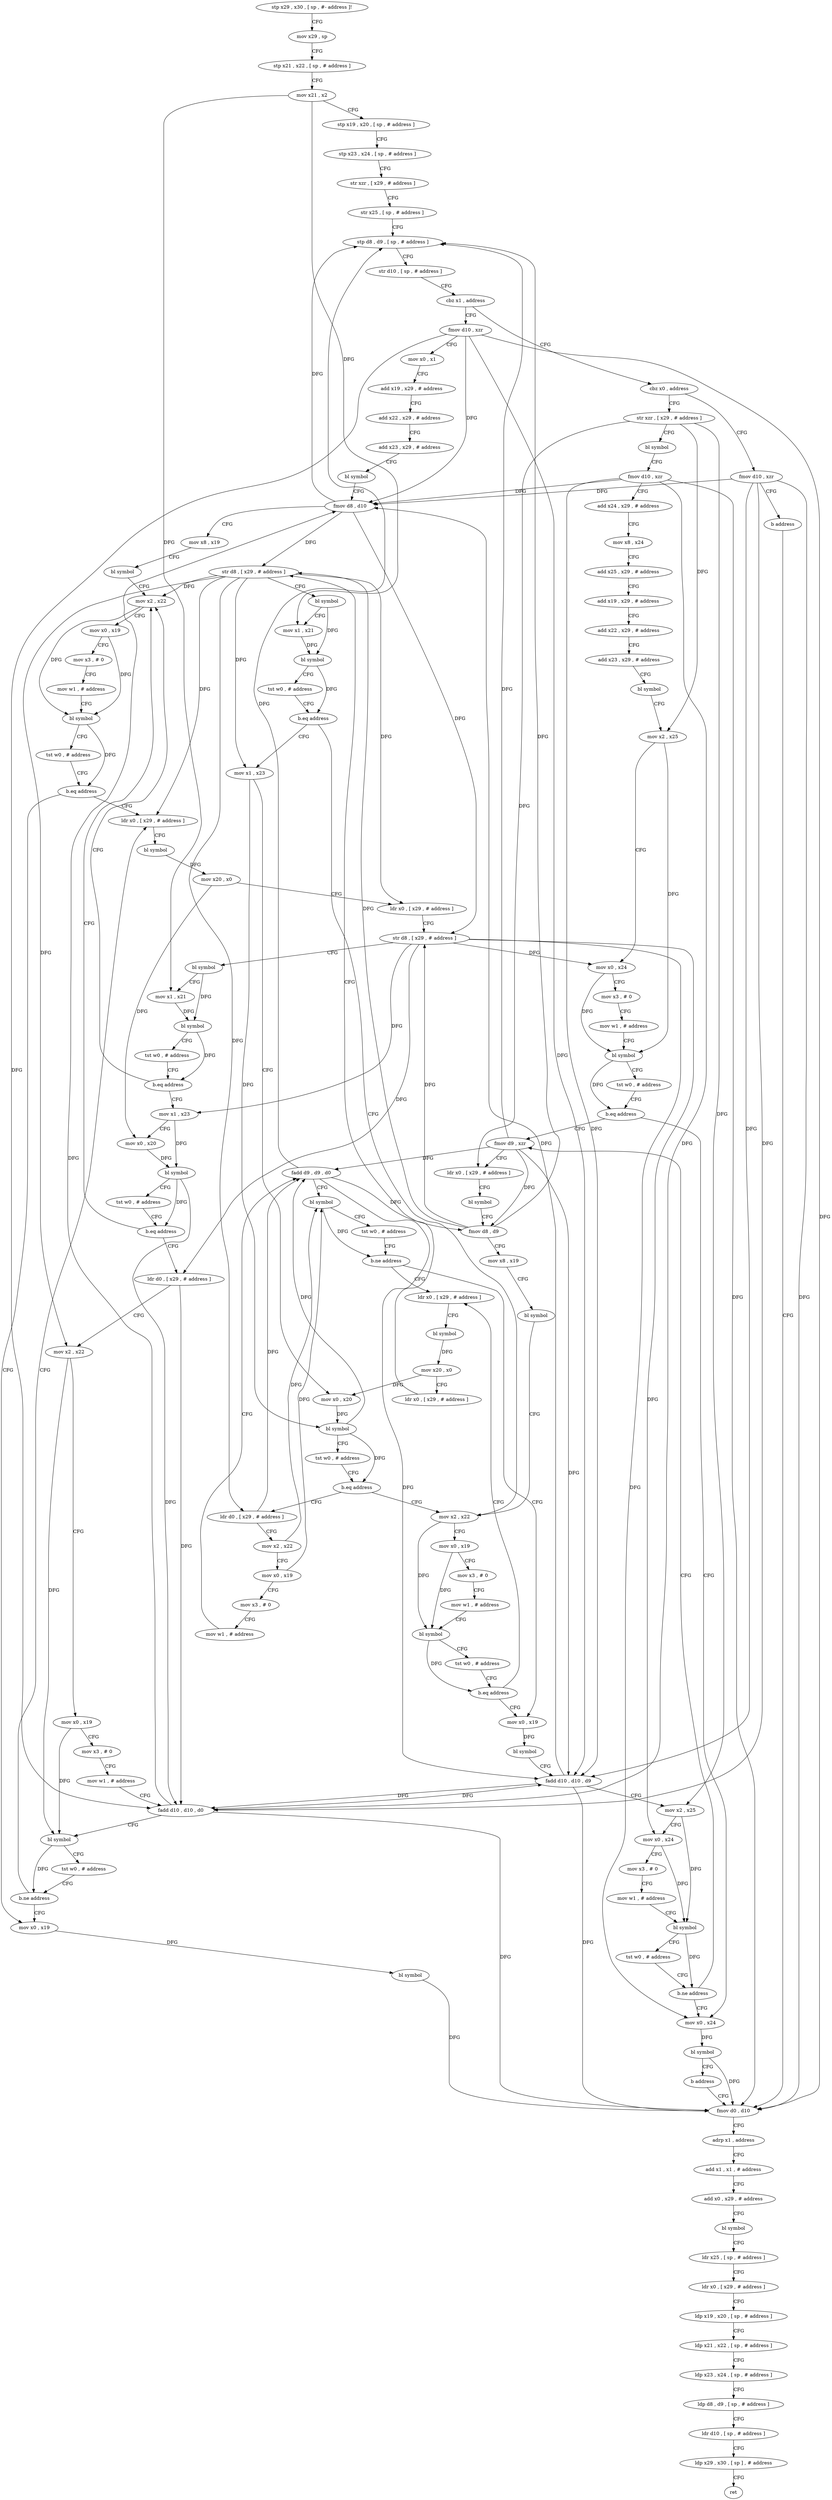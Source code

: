 digraph "func" {
"155248" [label = "stp x29 , x30 , [ sp , #- address ]!" ]
"155252" [label = "mov x29 , sp" ]
"155256" [label = "stp x21 , x22 , [ sp , # address ]" ]
"155260" [label = "mov x21 , x2" ]
"155264" [label = "stp x19 , x20 , [ sp , # address ]" ]
"155268" [label = "stp x23 , x24 , [ sp , # address ]" ]
"155272" [label = "str xzr , [ x29 , # address ]" ]
"155276" [label = "str x25 , [ sp , # address ]" ]
"155280" [label = "stp d8 , d9 , [ sp , # address ]" ]
"155284" [label = "str d10 , [ sp , # address ]" ]
"155288" [label = "cbz x1 , address" ]
"155520" [label = "cbz x0 , address" ]
"155292" [label = "fmov d10 , xzr" ]
"155792" [label = "fmov d10 , xzr" ]
"155524" [label = "str xzr , [ x29 , # address ]" ]
"155296" [label = "mov x0 , x1" ]
"155300" [label = "add x19 , x29 , # address" ]
"155304" [label = "add x22 , x29 , # address" ]
"155308" [label = "add x23 , x29 , # address" ]
"155312" [label = "bl symbol" ]
"155316" [label = "fmov d8 , d10" ]
"155320" [label = "mov x8 , x19" ]
"155324" [label = "bl symbol" ]
"155328" [label = "mov x2 , x22" ]
"155796" [label = "b address" ]
"155460" [label = "fmov d0 , d10" ]
"155528" [label = "bl symbol" ]
"155532" [label = "fmov d10 , xzr" ]
"155536" [label = "add x24 , x29 , # address" ]
"155540" [label = "mov x8 , x24" ]
"155544" [label = "add x25 , x29 , # address" ]
"155548" [label = "add x19 , x29 , # address" ]
"155552" [label = "add x22 , x29 , # address" ]
"155556" [label = "add x23 , x29 , # address" ]
"155560" [label = "bl symbol" ]
"155564" [label = "mov x2 , x25" ]
"155568" [label = "mov x0 , x24" ]
"155572" [label = "mov x3 , # 0" ]
"155576" [label = "mov w1 , # address" ]
"155580" [label = "bl symbol" ]
"155584" [label = "tst w0 , # address" ]
"155588" [label = "b.eq address" ]
"155780" [label = "mov x0 , x24" ]
"155592" [label = "fmov d9 , xzr" ]
"155452" [label = "mov x0 , x19" ]
"155456" [label = "bl symbol" ]
"155356" [label = "ldr x0 , [ x29 , # address ]" ]
"155360" [label = "bl symbol" ]
"155364" [label = "mov x20 , x0" ]
"155368" [label = "ldr x0 , [ x29 , # address ]" ]
"155372" [label = "str d8 , [ x29 , # address ]" ]
"155376" [label = "bl symbol" ]
"155380" [label = "mov x1 , x21" ]
"155384" [label = "bl symbol" ]
"155388" [label = "tst w0 , # address" ]
"155392" [label = "b.eq address" ]
"155396" [label = "mov x1 , x23" ]
"155464" [label = "adrp x1 , address" ]
"155468" [label = "add x1 , x1 , # address" ]
"155472" [label = "add x0 , x29 , # address" ]
"155476" [label = "bl symbol" ]
"155480" [label = "ldr x25 , [ sp , # address ]" ]
"155484" [label = "ldr x0 , [ x29 , # address ]" ]
"155488" [label = "ldp x19 , x20 , [ sp , # address ]" ]
"155492" [label = "ldp x21 , x22 , [ sp , # address ]" ]
"155496" [label = "ldp x23 , x24 , [ sp , # address ]" ]
"155500" [label = "ldp d8 , d9 , [ sp , # address ]" ]
"155504" [label = "ldr d10 , [ sp , # address ]" ]
"155508" [label = "ldp x29 , x30 , [ sp ] , # address" ]
"155512" [label = "ret" ]
"155784" [label = "bl symbol" ]
"155788" [label = "b address" ]
"155596" [label = "ldr x0 , [ x29 , # address ]" ]
"155600" [label = "bl symbol" ]
"155604" [label = "fmov d8 , d9" ]
"155608" [label = "mov x8 , x19" ]
"155612" [label = "bl symbol" ]
"155616" [label = "mov x2 , x22" ]
"155332" [label = "mov x0 , x19" ]
"155336" [label = "mov x3 , # 0" ]
"155340" [label = "mov w1 , # address" ]
"155344" [label = "bl symbol" ]
"155348" [label = "tst w0 , # address" ]
"155352" [label = "b.eq address" ]
"155400" [label = "mov x0 , x20" ]
"155404" [label = "bl symbol" ]
"155408" [label = "tst w0 , # address" ]
"155412" [label = "b.eq address" ]
"155416" [label = "ldr d0 , [ x29 , # address ]" ]
"155740" [label = "mov x0 , x19" ]
"155744" [label = "bl symbol" ]
"155748" [label = "fadd d10 , d10 , d9" ]
"155752" [label = "mov x2 , x25" ]
"155756" [label = "mov x0 , x24" ]
"155760" [label = "mov x3 , # 0" ]
"155764" [label = "mov w1 , # address" ]
"155768" [label = "bl symbol" ]
"155772" [label = "tst w0 , # address" ]
"155776" [label = "b.ne address" ]
"155644" [label = "ldr x0 , [ x29 , # address ]" ]
"155648" [label = "bl symbol" ]
"155652" [label = "mov x20 , x0" ]
"155656" [label = "ldr x0 , [ x29 , # address ]" ]
"155660" [label = "str d8 , [ x29 , # address ]" ]
"155664" [label = "bl symbol" ]
"155668" [label = "mov x1 , x21" ]
"155672" [label = "bl symbol" ]
"155676" [label = "tst w0 , # address" ]
"155680" [label = "b.eq address" ]
"155684" [label = "mov x1 , x23" ]
"155420" [label = "mov x2 , x22" ]
"155424" [label = "mov x0 , x19" ]
"155428" [label = "mov x3 , # 0" ]
"155432" [label = "mov w1 , # address" ]
"155436" [label = "fadd d10 , d10 , d0" ]
"155440" [label = "bl symbol" ]
"155444" [label = "tst w0 , # address" ]
"155448" [label = "b.ne address" ]
"155620" [label = "mov x0 , x19" ]
"155624" [label = "mov x3 , # 0" ]
"155628" [label = "mov w1 , # address" ]
"155632" [label = "bl symbol" ]
"155636" [label = "tst w0 , # address" ]
"155640" [label = "b.eq address" ]
"155688" [label = "mov x0 , x20" ]
"155692" [label = "bl symbol" ]
"155696" [label = "tst w0 , # address" ]
"155700" [label = "b.eq address" ]
"155704" [label = "ldr d0 , [ x29 , # address ]" ]
"155708" [label = "mov x2 , x22" ]
"155712" [label = "mov x0 , x19" ]
"155716" [label = "mov x3 , # 0" ]
"155720" [label = "mov w1 , # address" ]
"155724" [label = "fadd d9 , d9 , d0" ]
"155728" [label = "bl symbol" ]
"155732" [label = "tst w0 , # address" ]
"155736" [label = "b.ne address" ]
"155248" -> "155252" [ label = "CFG" ]
"155252" -> "155256" [ label = "CFG" ]
"155256" -> "155260" [ label = "CFG" ]
"155260" -> "155264" [ label = "CFG" ]
"155260" -> "155380" [ label = "DFG" ]
"155260" -> "155668" [ label = "DFG" ]
"155264" -> "155268" [ label = "CFG" ]
"155268" -> "155272" [ label = "CFG" ]
"155272" -> "155276" [ label = "CFG" ]
"155276" -> "155280" [ label = "CFG" ]
"155280" -> "155284" [ label = "CFG" ]
"155284" -> "155288" [ label = "CFG" ]
"155288" -> "155520" [ label = "CFG" ]
"155288" -> "155292" [ label = "CFG" ]
"155520" -> "155792" [ label = "CFG" ]
"155520" -> "155524" [ label = "CFG" ]
"155292" -> "155296" [ label = "CFG" ]
"155292" -> "155316" [ label = "DFG" ]
"155292" -> "155460" [ label = "DFG" ]
"155292" -> "155748" [ label = "DFG" ]
"155292" -> "155436" [ label = "DFG" ]
"155792" -> "155796" [ label = "CFG" ]
"155792" -> "155316" [ label = "DFG" ]
"155792" -> "155460" [ label = "DFG" ]
"155792" -> "155748" [ label = "DFG" ]
"155792" -> "155436" [ label = "DFG" ]
"155524" -> "155528" [ label = "CFG" ]
"155524" -> "155596" [ label = "DFG" ]
"155524" -> "155564" [ label = "DFG" ]
"155524" -> "155752" [ label = "DFG" ]
"155296" -> "155300" [ label = "CFG" ]
"155300" -> "155304" [ label = "CFG" ]
"155304" -> "155308" [ label = "CFG" ]
"155308" -> "155312" [ label = "CFG" ]
"155312" -> "155316" [ label = "CFG" ]
"155316" -> "155320" [ label = "CFG" ]
"155316" -> "155280" [ label = "DFG" ]
"155316" -> "155372" [ label = "DFG" ]
"155316" -> "155660" [ label = "DFG" ]
"155320" -> "155324" [ label = "CFG" ]
"155324" -> "155328" [ label = "CFG" ]
"155328" -> "155332" [ label = "CFG" ]
"155328" -> "155344" [ label = "DFG" ]
"155796" -> "155460" [ label = "CFG" ]
"155460" -> "155464" [ label = "CFG" ]
"155528" -> "155532" [ label = "CFG" ]
"155532" -> "155536" [ label = "CFG" ]
"155532" -> "155316" [ label = "DFG" ]
"155532" -> "155460" [ label = "DFG" ]
"155532" -> "155748" [ label = "DFG" ]
"155532" -> "155436" [ label = "DFG" ]
"155536" -> "155540" [ label = "CFG" ]
"155540" -> "155544" [ label = "CFG" ]
"155544" -> "155548" [ label = "CFG" ]
"155548" -> "155552" [ label = "CFG" ]
"155552" -> "155556" [ label = "CFG" ]
"155556" -> "155560" [ label = "CFG" ]
"155560" -> "155564" [ label = "CFG" ]
"155564" -> "155568" [ label = "CFG" ]
"155564" -> "155580" [ label = "DFG" ]
"155568" -> "155572" [ label = "CFG" ]
"155568" -> "155580" [ label = "DFG" ]
"155572" -> "155576" [ label = "CFG" ]
"155576" -> "155580" [ label = "CFG" ]
"155580" -> "155584" [ label = "CFG" ]
"155580" -> "155588" [ label = "DFG" ]
"155584" -> "155588" [ label = "CFG" ]
"155588" -> "155780" [ label = "CFG" ]
"155588" -> "155592" [ label = "CFG" ]
"155780" -> "155784" [ label = "DFG" ]
"155592" -> "155596" [ label = "CFG" ]
"155592" -> "155280" [ label = "DFG" ]
"155592" -> "155604" [ label = "DFG" ]
"155592" -> "155748" [ label = "DFG" ]
"155592" -> "155724" [ label = "DFG" ]
"155452" -> "155456" [ label = "DFG" ]
"155456" -> "155460" [ label = "DFG" ]
"155356" -> "155360" [ label = "CFG" ]
"155360" -> "155364" [ label = "DFG" ]
"155364" -> "155368" [ label = "CFG" ]
"155364" -> "155400" [ label = "DFG" ]
"155368" -> "155372" [ label = "CFG" ]
"155372" -> "155376" [ label = "CFG" ]
"155372" -> "155568" [ label = "DFG" ]
"155372" -> "155780" [ label = "DFG" ]
"155372" -> "155416" [ label = "DFG" ]
"155372" -> "155396" [ label = "DFG" ]
"155372" -> "155756" [ label = "DFG" ]
"155376" -> "155380" [ label = "CFG" ]
"155376" -> "155384" [ label = "DFG" ]
"155380" -> "155384" [ label = "DFG" ]
"155384" -> "155388" [ label = "CFG" ]
"155384" -> "155392" [ label = "DFG" ]
"155388" -> "155392" [ label = "CFG" ]
"155392" -> "155328" [ label = "CFG" ]
"155392" -> "155396" [ label = "CFG" ]
"155396" -> "155400" [ label = "CFG" ]
"155396" -> "155404" [ label = "DFG" ]
"155464" -> "155468" [ label = "CFG" ]
"155468" -> "155472" [ label = "CFG" ]
"155472" -> "155476" [ label = "CFG" ]
"155476" -> "155480" [ label = "CFG" ]
"155480" -> "155484" [ label = "CFG" ]
"155484" -> "155488" [ label = "CFG" ]
"155488" -> "155492" [ label = "CFG" ]
"155492" -> "155496" [ label = "CFG" ]
"155496" -> "155500" [ label = "CFG" ]
"155500" -> "155504" [ label = "CFG" ]
"155504" -> "155508" [ label = "CFG" ]
"155508" -> "155512" [ label = "CFG" ]
"155784" -> "155788" [ label = "CFG" ]
"155784" -> "155460" [ label = "DFG" ]
"155788" -> "155460" [ label = "CFG" ]
"155596" -> "155600" [ label = "CFG" ]
"155600" -> "155604" [ label = "CFG" ]
"155604" -> "155608" [ label = "CFG" ]
"155604" -> "155280" [ label = "DFG" ]
"155604" -> "155372" [ label = "DFG" ]
"155604" -> "155660" [ label = "DFG" ]
"155608" -> "155612" [ label = "CFG" ]
"155612" -> "155616" [ label = "CFG" ]
"155616" -> "155620" [ label = "CFG" ]
"155616" -> "155632" [ label = "DFG" ]
"155332" -> "155336" [ label = "CFG" ]
"155332" -> "155344" [ label = "DFG" ]
"155336" -> "155340" [ label = "CFG" ]
"155340" -> "155344" [ label = "CFG" ]
"155344" -> "155348" [ label = "CFG" ]
"155344" -> "155352" [ label = "DFG" ]
"155348" -> "155352" [ label = "CFG" ]
"155352" -> "155452" [ label = "CFG" ]
"155352" -> "155356" [ label = "CFG" ]
"155400" -> "155404" [ label = "DFG" ]
"155404" -> "155408" [ label = "CFG" ]
"155404" -> "155412" [ label = "DFG" ]
"155404" -> "155436" [ label = "DFG" ]
"155408" -> "155412" [ label = "CFG" ]
"155412" -> "155328" [ label = "CFG" ]
"155412" -> "155416" [ label = "CFG" ]
"155416" -> "155420" [ label = "CFG" ]
"155416" -> "155436" [ label = "DFG" ]
"155740" -> "155744" [ label = "DFG" ]
"155744" -> "155748" [ label = "CFG" ]
"155748" -> "155752" [ label = "CFG" ]
"155748" -> "155316" [ label = "DFG" ]
"155748" -> "155460" [ label = "DFG" ]
"155748" -> "155436" [ label = "DFG" ]
"155752" -> "155756" [ label = "CFG" ]
"155752" -> "155768" [ label = "DFG" ]
"155756" -> "155760" [ label = "CFG" ]
"155756" -> "155768" [ label = "DFG" ]
"155760" -> "155764" [ label = "CFG" ]
"155764" -> "155768" [ label = "CFG" ]
"155768" -> "155772" [ label = "CFG" ]
"155768" -> "155776" [ label = "DFG" ]
"155772" -> "155776" [ label = "CFG" ]
"155776" -> "155592" [ label = "CFG" ]
"155776" -> "155780" [ label = "CFG" ]
"155644" -> "155648" [ label = "CFG" ]
"155648" -> "155652" [ label = "DFG" ]
"155652" -> "155656" [ label = "CFG" ]
"155652" -> "155688" [ label = "DFG" ]
"155656" -> "155660" [ label = "CFG" ]
"155660" -> "155664" [ label = "CFG" ]
"155660" -> "155328" [ label = "DFG" ]
"155660" -> "155356" [ label = "DFG" ]
"155660" -> "155368" [ label = "DFG" ]
"155660" -> "155704" [ label = "DFG" ]
"155660" -> "155420" [ label = "DFG" ]
"155660" -> "155684" [ label = "DFG" ]
"155664" -> "155668" [ label = "CFG" ]
"155664" -> "155672" [ label = "DFG" ]
"155668" -> "155672" [ label = "DFG" ]
"155672" -> "155676" [ label = "CFG" ]
"155672" -> "155680" [ label = "DFG" ]
"155676" -> "155680" [ label = "CFG" ]
"155680" -> "155616" [ label = "CFG" ]
"155680" -> "155684" [ label = "CFG" ]
"155684" -> "155688" [ label = "CFG" ]
"155684" -> "155692" [ label = "DFG" ]
"155420" -> "155424" [ label = "CFG" ]
"155420" -> "155440" [ label = "DFG" ]
"155424" -> "155428" [ label = "CFG" ]
"155424" -> "155440" [ label = "DFG" ]
"155428" -> "155432" [ label = "CFG" ]
"155432" -> "155436" [ label = "CFG" ]
"155436" -> "155440" [ label = "CFG" ]
"155436" -> "155316" [ label = "DFG" ]
"155436" -> "155460" [ label = "DFG" ]
"155436" -> "155748" [ label = "DFG" ]
"155440" -> "155444" [ label = "CFG" ]
"155440" -> "155448" [ label = "DFG" ]
"155444" -> "155448" [ label = "CFG" ]
"155448" -> "155356" [ label = "CFG" ]
"155448" -> "155452" [ label = "CFG" ]
"155620" -> "155624" [ label = "CFG" ]
"155620" -> "155632" [ label = "DFG" ]
"155624" -> "155628" [ label = "CFG" ]
"155628" -> "155632" [ label = "CFG" ]
"155632" -> "155636" [ label = "CFG" ]
"155632" -> "155640" [ label = "DFG" ]
"155636" -> "155640" [ label = "CFG" ]
"155640" -> "155740" [ label = "CFG" ]
"155640" -> "155644" [ label = "CFG" ]
"155688" -> "155692" [ label = "DFG" ]
"155692" -> "155696" [ label = "CFG" ]
"155692" -> "155700" [ label = "DFG" ]
"155692" -> "155724" [ label = "DFG" ]
"155696" -> "155700" [ label = "CFG" ]
"155700" -> "155616" [ label = "CFG" ]
"155700" -> "155704" [ label = "CFG" ]
"155704" -> "155708" [ label = "CFG" ]
"155704" -> "155724" [ label = "DFG" ]
"155708" -> "155712" [ label = "CFG" ]
"155708" -> "155728" [ label = "DFG" ]
"155712" -> "155716" [ label = "CFG" ]
"155712" -> "155728" [ label = "DFG" ]
"155716" -> "155720" [ label = "CFG" ]
"155720" -> "155724" [ label = "CFG" ]
"155724" -> "155728" [ label = "CFG" ]
"155724" -> "155280" [ label = "DFG" ]
"155724" -> "155604" [ label = "DFG" ]
"155724" -> "155748" [ label = "DFG" ]
"155728" -> "155732" [ label = "CFG" ]
"155728" -> "155736" [ label = "DFG" ]
"155732" -> "155736" [ label = "CFG" ]
"155736" -> "155644" [ label = "CFG" ]
"155736" -> "155740" [ label = "CFG" ]
}
